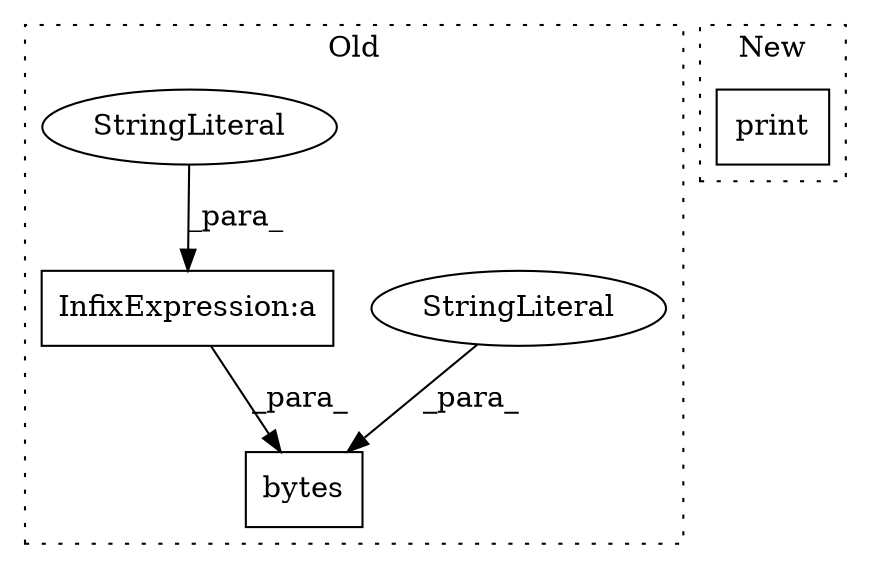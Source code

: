 digraph G {
subgraph cluster0 {
1 [label="bytes" a="32" s="10229,10254" l="6,1" shape="box"];
3 [label="StringLiteral" a="45" s="10247" l="7" shape="ellipse"];
4 [label="InfixExpression:a" a="27" s="10239" l="3" shape="box"];
5 [label="StringLiteral" a="45" s="10242" l="4" shape="ellipse"];
label = "Old";
style="dotted";
}
subgraph cluster1 {
2 [label="print" a="32" s="11321,11361" l="6,1" shape="box"];
label = "New";
style="dotted";
}
3 -> 1 [label="_para_"];
4 -> 1 [label="_para_"];
5 -> 4 [label="_para_"];
}